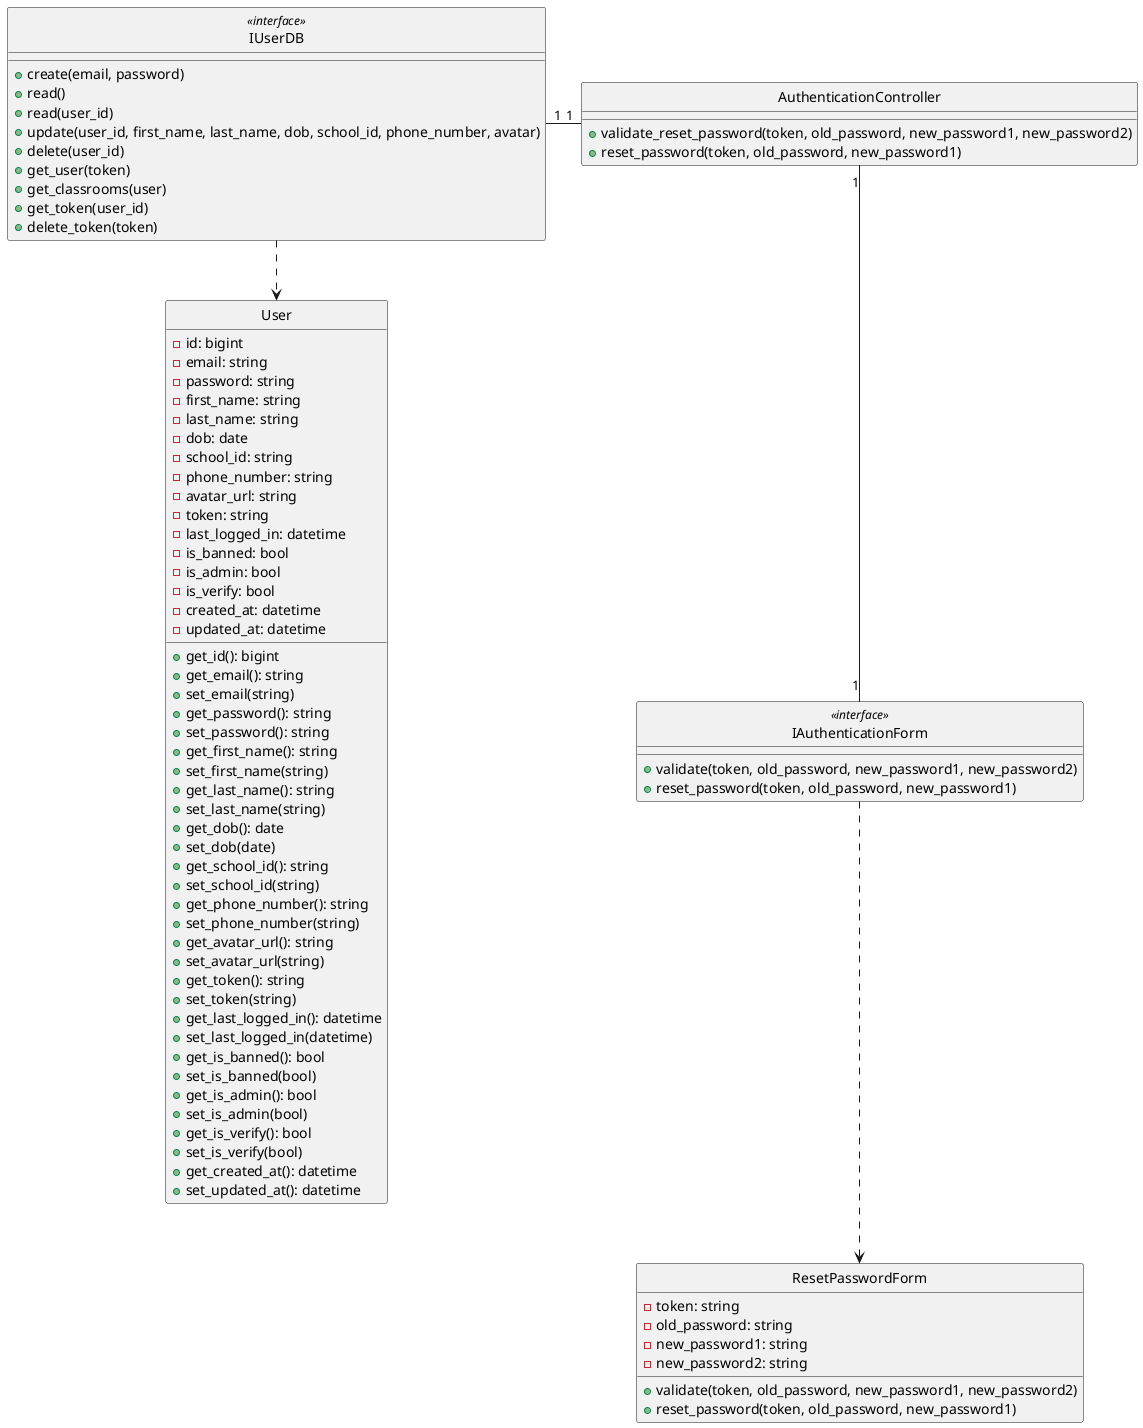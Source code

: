 @startuml createClass

class User {
    - id: bigint
    - email: string
    - password: string
    - first_name: string
    - last_name: string
    - dob: date
    - school_id: string
    - phone_number: string
    - avatar_url: string
    - token: string
    - last_logged_in: datetime
    - is_banned: bool
    - is_admin: bool
    - is_verify: bool
    - created_at: datetime
    - updated_at: datetime

    + get_id(): bigint
    + get_email(): string
    + set_email(string)
    + get_password(): string
    + set_password(): string
    + get_first_name(): string
    + set_first_name(string)
    + get_last_name(): string
    + set_last_name(string)
    + get_dob(): date
    + set_dob(date)
    + get_school_id(): string
    + set_school_id(string)
    + get_phone_number(): string
    + set_phone_number(string)
    + get_avatar_url(): string
    + set_avatar_url(string)
    + get_token(): string
    + set_token(string)
    + get_last_logged_in(): datetime
    + set_last_logged_in(datetime)
    + get_is_banned(): bool
    + set_is_banned(bool)
    + get_is_admin(): bool
    + set_is_admin(bool)
    + get_is_verify(): bool
    + set_is_verify(bool)
    + get_created_at(): datetime
    + set_updated_at(): datetime
}

class IUserDB <<interface>> {
    + create(email, password)
    + read()
    + read(user_id)
    + update(user_id, first_name, last_name, dob, school_id, phone_number, avatar)
    + delete(user_id)
    + get_user(token)
    + get_classrooms(user)
    + get_token(user_id)
    + delete_token(token)
}

class ResetPasswordForm {
    - token: string
    - old_password: string
    - new_password1: string
    - new_password2: string

    + validate(token, old_password, new_password1, new_password2)
    + reset_password(token, old_password, new_password1)
}

class IAuthenticationForm <<interface>> {
    + validate(token, old_password, new_password1, new_password2)
    + reset_password(token, old_password, new_password1)
}

class AuthenticationController {
    + validate_reset_password(token, old_password, new_password1, new_password2)
    + reset_password(token, old_password, new_password1)
}

hide User circle
hide IUserDB <<interface>> circle
hide ResetPasswordForm circle
hide IAuthenticationForm <<interface>> circle
hide AuthenticationController circle

IUserDB -down.> User
IAuthenticationForm .down.> ResetPasswordForm
AuthenticationController "1"-left-"1" IUserDB
IAuthenticationForm "1"-up-"1" AuthenticationController

@enduml
